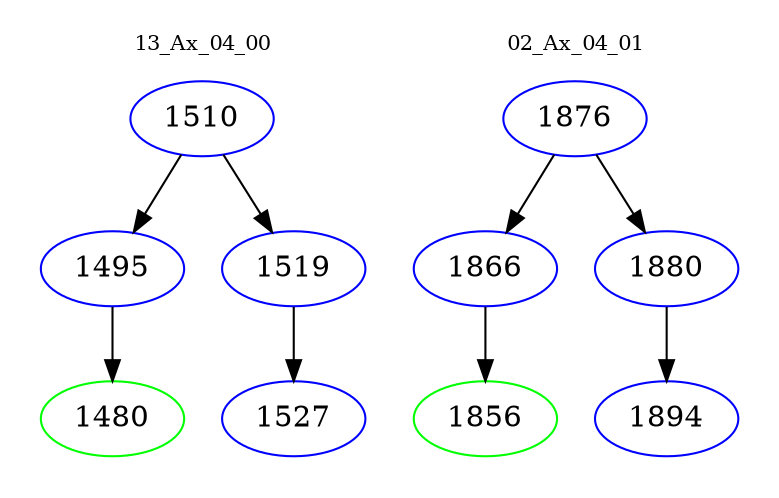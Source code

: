 digraph{
subgraph cluster_0 {
color = white
label = "13_Ax_04_00";
fontsize=10;
T0_1510 [label="1510", color="blue"]
T0_1510 -> T0_1495 [color="black"]
T0_1495 [label="1495", color="blue"]
T0_1495 -> T0_1480 [color="black"]
T0_1480 [label="1480", color="green"]
T0_1510 -> T0_1519 [color="black"]
T0_1519 [label="1519", color="blue"]
T0_1519 -> T0_1527 [color="black"]
T0_1527 [label="1527", color="blue"]
}
subgraph cluster_1 {
color = white
label = "02_Ax_04_01";
fontsize=10;
T1_1876 [label="1876", color="blue"]
T1_1876 -> T1_1866 [color="black"]
T1_1866 [label="1866", color="blue"]
T1_1866 -> T1_1856 [color="black"]
T1_1856 [label="1856", color="green"]
T1_1876 -> T1_1880 [color="black"]
T1_1880 [label="1880", color="blue"]
T1_1880 -> T1_1894 [color="black"]
T1_1894 [label="1894", color="blue"]
}
}
